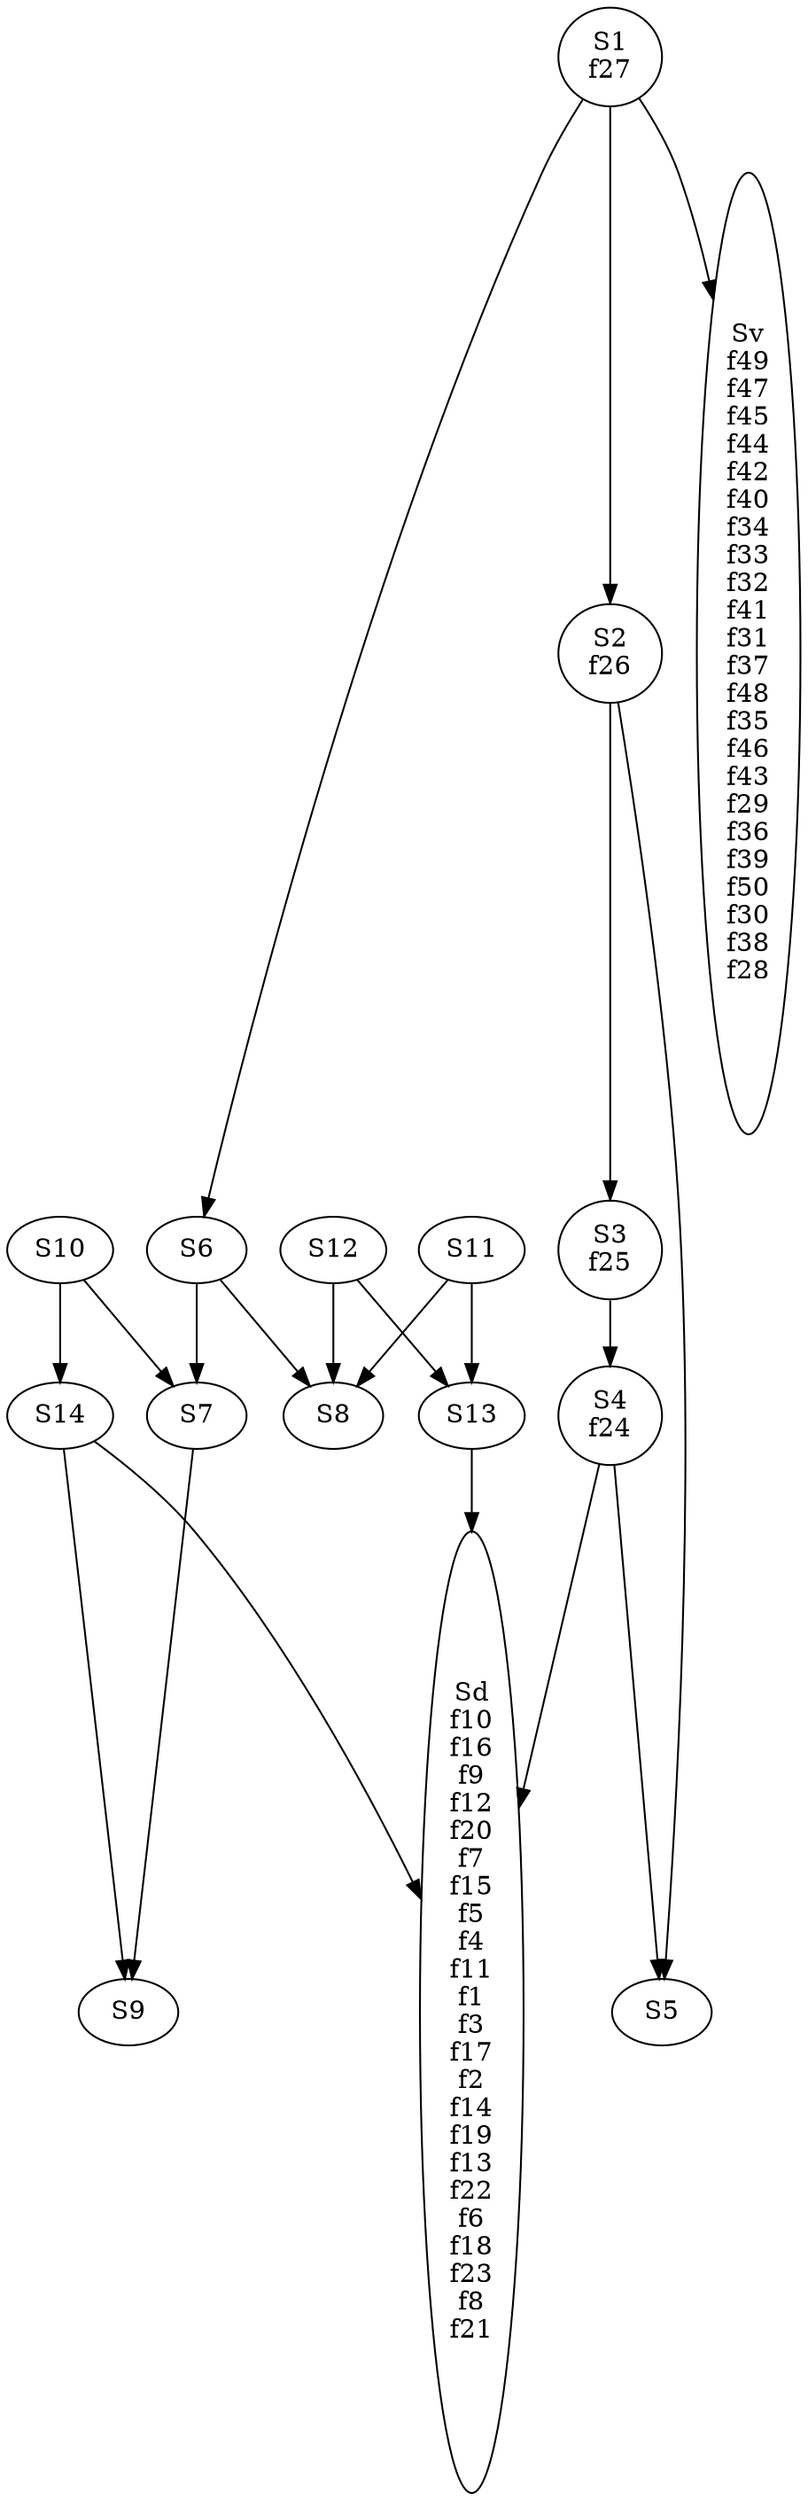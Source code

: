 digraph Fourmiliere {
  S14 [label="S14"];
  S14 -> S9;
  S14 -> Sd;
  Sd [label="Sd\nf10\nf16\nf9\nf12\nf20\nf7\nf15\nf5\nf4\nf11\nf1\nf3\nf17\nf2\nf14\nf19\nf13\nf22\nf6\nf18\nf23\nf8\nf21"];
  S13 [label="S13"];
  S13 -> Sd;
  S6 [label="S6"];
  S6 -> S7;
  S6 -> S8;
  S2 [label="S2\nf26"];
  S2 -> S3;
  S2 -> S5;
  S1 [label="S1\nf27"];
  S1 -> S2;
  S1 -> Sv;
  S1 -> S6;
  S7 [label="S7"];
  S7 -> S9;
  S3 [label="S3\nf25"];
  S3 -> S4;
  S4 [label="S4\nf24"];
  S4 -> Sd;
  S4 -> S5;
  S5 [label="S5"];
  Sv [label="Sv\nf49\nf47\nf45\nf44\nf42\nf40\nf34\nf33\nf32\nf41\nf31\nf37\nf48\nf35\nf46\nf43\nf29\nf36\nf39\nf50\nf30\nf38\nf28"];
  S12 [label="S12"];
  S12 -> S8;
  S12 -> S13;
  S9 [label="S9"];
  S8 [label="S8"];
  S10 [label="S10"];
  S10 -> S7;
  S10 -> S14;
  S11 [label="S11"];
  S11 -> S8;
  S11 -> S13;
}
